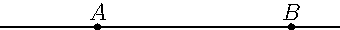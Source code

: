 size(6cm,0);

pair A=(0,0), B=(1,0);

dot("$A$",A,N);
dot("$B$",B,N);
draw(interp(A,B,-.5)--interp(A,B,1.25));
